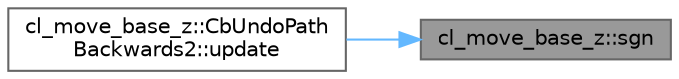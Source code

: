 digraph "cl_move_base_z::sgn"
{
 // LATEX_PDF_SIZE
  bgcolor="transparent";
  edge [fontname=Helvetica,fontsize=10,labelfontname=Helvetica,labelfontsize=10];
  node [fontname=Helvetica,fontsize=10,shape=box,height=0.2,width=0.4];
  rankdir="RL";
  Node1 [label="cl_move_base_z::sgn",height=0.2,width=0.4,color="gray40", fillcolor="grey60", style="filled", fontcolor="black",tooltip=" "];
  Node1 -> Node2 [dir="back",color="steelblue1",style="solid"];
  Node2 [label="cl_move_base_z::CbUndoPath\lBackwards2::update",height=0.2,width=0.4,color="grey40", fillcolor="white", style="filled",URL="$classcl__move__base__z_1_1CbUndoPathBackwards2.html#a62f0d53fc341ca6d241637cc0e4b2e30",tooltip=" "];
}
